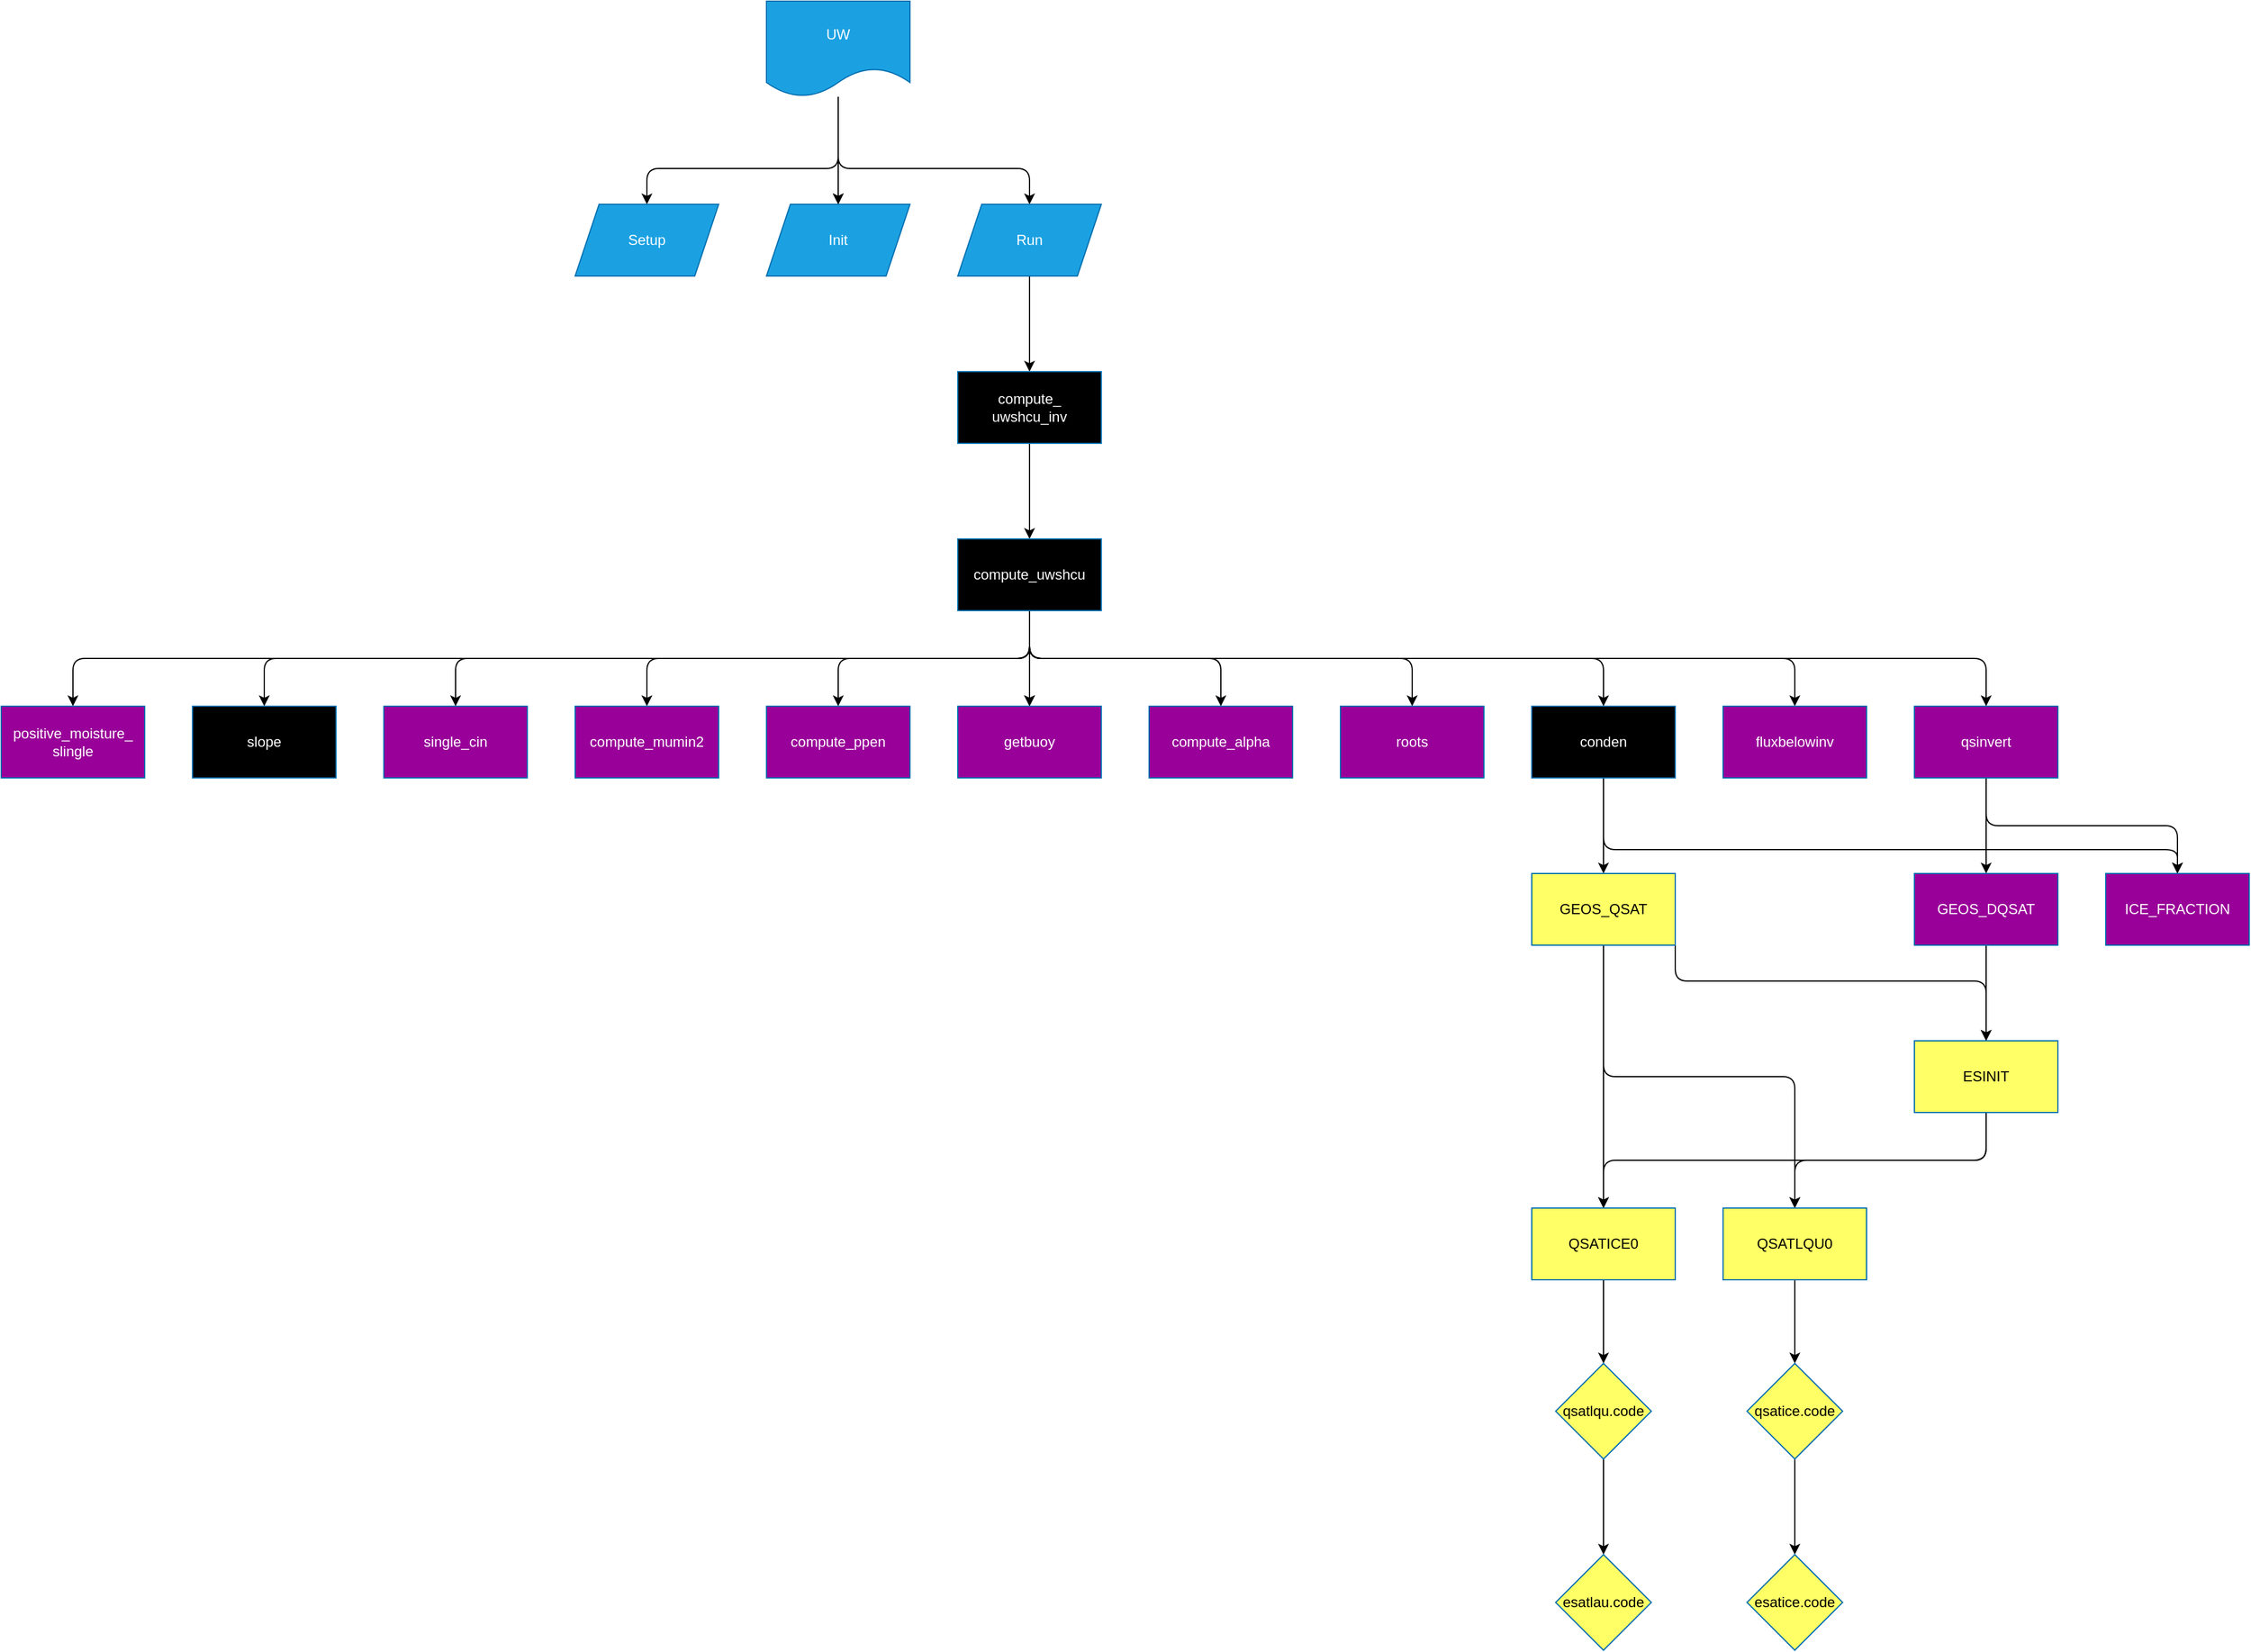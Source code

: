 <mxfile>
    <diagram name="Page-1" id="TWxsnh-rBOKwKERJ7GCM">
        <mxGraphModel dx="2141" dy="666" grid="1" gridSize="10" guides="1" tooltips="1" connect="1" arrows="1" fold="1" page="1" pageScale="1" pageWidth="850" pageHeight="1100" math="0" shadow="0">
            <root>
                <mxCell id="0"/>
                <mxCell id="1" parent="0"/>
                <mxCell id="65" value="" style="edgeStyle=none;html=1;" parent="1" source="63" target="64" edge="1">
                    <mxGeometry relative="1" as="geometry"/>
                </mxCell>
                <mxCell id="66" value="" style="edgeStyle=orthogonalEdgeStyle;html=1;" parent="1" source="63" target="64" edge="1">
                    <mxGeometry relative="1" as="geometry"/>
                </mxCell>
                <mxCell id="70" value="" style="edgeStyle=orthogonalEdgeStyle;html=1;" parent="1" target="69" edge="1">
                    <mxGeometry relative="1" as="geometry">
                        <mxPoint x="440" y="360" as="sourcePoint"/>
                        <Array as="points">
                            <mxPoint x="440" y="420"/>
                            <mxPoint x="280" y="420"/>
                        </Array>
                    </mxGeometry>
                </mxCell>
                <mxCell id="72" value="" style="edgeStyle=orthogonalEdgeStyle;html=1;" parent="1" target="71" edge="1">
                    <mxGeometry relative="1" as="geometry">
                        <mxPoint x="440" y="360" as="sourcePoint"/>
                        <Array as="points">
                            <mxPoint x="440" y="420"/>
                            <mxPoint x="600" y="420"/>
                        </Array>
                    </mxGeometry>
                </mxCell>
                <mxCell id="63" value="UW" style="shape=document;whiteSpace=wrap;html=1;boundedLbl=1;fillColor=#1ba1e2;fontColor=#ffffff;strokeColor=#006EAF;" parent="1" vertex="1">
                    <mxGeometry x="380" y="280" width="120" height="80" as="geometry"/>
                </mxCell>
                <mxCell id="64" value="Init" style="shape=parallelogram;perimeter=parallelogramPerimeter;whiteSpace=wrap;html=1;fixedSize=1;fillColor=#1ba1e2;strokeColor=#006EAF;fontColor=#ffffff;" parent="1" vertex="1">
                    <mxGeometry x="380" y="450" width="120" height="60" as="geometry"/>
                </mxCell>
                <mxCell id="69" value="Setup" style="shape=parallelogram;perimeter=parallelogramPerimeter;whiteSpace=wrap;html=1;fixedSize=1;fillColor=#1ba1e2;strokeColor=#006EAF;fontColor=#ffffff;" parent="1" vertex="1">
                    <mxGeometry x="220" y="450" width="120" height="60" as="geometry"/>
                </mxCell>
                <mxCell id="74" value="" style="edgeStyle=orthogonalEdgeStyle;html=1;" parent="1" source="71" target="73" edge="1">
                    <mxGeometry relative="1" as="geometry"/>
                </mxCell>
                <mxCell id="71" value="Run" style="shape=parallelogram;perimeter=parallelogramPerimeter;whiteSpace=wrap;html=1;fixedSize=1;fillColor=#1ba1e2;strokeColor=#006EAF;fontColor=#ffffff;" parent="1" vertex="1">
                    <mxGeometry x="540" y="450" width="120" height="60" as="geometry"/>
                </mxCell>
                <mxCell id="76" value="" style="edgeStyle=orthogonalEdgeStyle;html=1;" parent="1" source="73" target="75" edge="1">
                    <mxGeometry relative="1" as="geometry"/>
                </mxCell>
                <mxCell id="73" value="compute_ uwshcu_inv" style="whiteSpace=wrap;html=1;fillColor=#000000;strokeColor=#006EAF;fontColor=#ffffff;" parent="1" vertex="1">
                    <mxGeometry x="540" y="590" width="120" height="60" as="geometry"/>
                </mxCell>
                <mxCell id="78" value="" style="edgeStyle=orthogonalEdgeStyle;html=1;" parent="1" source="75" target="77" edge="1">
                    <mxGeometry relative="1" as="geometry"/>
                </mxCell>
                <mxCell id="80" value="" style="edgeStyle=orthogonalEdgeStyle;html=1;exitX=0.5;exitY=1;exitDx=0;exitDy=0;" parent="1" source="75" target="79" edge="1">
                    <mxGeometry relative="1" as="geometry"/>
                </mxCell>
                <mxCell id="82" value="" style="edgeStyle=orthogonalEdgeStyle;html=1;exitX=0.5;exitY=1;exitDx=0;exitDy=0;" parent="1" source="75" target="81" edge="1">
                    <mxGeometry relative="1" as="geometry"/>
                </mxCell>
                <mxCell id="83" value="" style="edgeStyle=orthogonalEdgeStyle;html=1;" parent="1" source="75" target="77" edge="1">
                    <mxGeometry relative="1" as="geometry"/>
                </mxCell>
                <mxCell id="87" value="" style="edgeStyle=orthogonalEdgeStyle;html=1;exitX=0.5;exitY=1;exitDx=0;exitDy=0;" parent="1" source="75" target="86" edge="1">
                    <mxGeometry relative="1" as="geometry"/>
                </mxCell>
                <mxCell id="89" value="" style="edgeStyle=orthogonalEdgeStyle;html=1;exitX=0.5;exitY=1;exitDx=0;exitDy=0;" parent="1" source="75" target="88" edge="1">
                    <mxGeometry relative="1" as="geometry"/>
                </mxCell>
                <mxCell id="91" value="" style="edgeStyle=orthogonalEdgeStyle;html=1;exitX=0.5;exitY=1;exitDx=0;exitDy=0;" parent="1" source="75" target="90" edge="1">
                    <mxGeometry relative="1" as="geometry"/>
                </mxCell>
                <mxCell id="93" value="" style="edgeStyle=orthogonalEdgeStyle;html=1;exitX=0.5;exitY=1;exitDx=0;exitDy=0;" parent="1" source="75" target="92" edge="1">
                    <mxGeometry relative="1" as="geometry"/>
                </mxCell>
                <mxCell id="95" value="" style="edgeStyle=orthogonalEdgeStyle;html=1;exitX=0.5;exitY=1;exitDx=0;exitDy=0;" parent="1" source="75" target="94" edge="1">
                    <mxGeometry relative="1" as="geometry"/>
                </mxCell>
                <mxCell id="97" value="" style="edgeStyle=orthogonalEdgeStyle;html=1;exitX=0.5;exitY=1;exitDx=0;exitDy=0;" parent="1" source="75" target="96" edge="1">
                    <mxGeometry relative="1" as="geometry"/>
                </mxCell>
                <mxCell id="99" value="" style="edgeStyle=orthogonalEdgeStyle;html=1;exitX=0.5;exitY=1;exitDx=0;exitDy=0;" parent="1" source="75" target="98" edge="1">
                    <mxGeometry relative="1" as="geometry"/>
                </mxCell>
                <mxCell id="101" value="" style="edgeStyle=orthogonalEdgeStyle;html=1;exitX=0.5;exitY=1;exitDx=0;exitDy=0;" parent="1" source="75" target="100" edge="1">
                    <mxGeometry relative="1" as="geometry"/>
                </mxCell>
                <mxCell id="75" value="compute_uwshcu" style="whiteSpace=wrap;html=1;fillColor=#000000;strokeColor=#006EAF;fontColor=#ffffff;" parent="1" vertex="1">
                    <mxGeometry x="540" y="730" width="120" height="60" as="geometry"/>
                </mxCell>
                <mxCell id="77" value="getbuoy&lt;br&gt;" style="whiteSpace=wrap;html=1;fillColor=#990099;strokeColor=#006EAF;fontColor=#ffffff;" parent="1" vertex="1">
                    <mxGeometry x="540" y="870" width="120" height="60" as="geometry"/>
                </mxCell>
                <mxCell id="79" value="compute_ppen" style="whiteSpace=wrap;html=1;fillColor=#990099;strokeColor=#006EAF;fontColor=#ffffff;" parent="1" vertex="1">
                    <mxGeometry x="380" y="870" width="120" height="60" as="geometry"/>
                </mxCell>
                <mxCell id="81" value="compute_alpha" style="whiteSpace=wrap;html=1;fillColor=#990099;strokeColor=#006EAF;fontColor=#ffffff;" parent="1" vertex="1">
                    <mxGeometry x="700" y="870" width="120" height="60" as="geometry"/>
                </mxCell>
                <mxCell id="86" value="compute_mumin2" style="whiteSpace=wrap;html=1;fillColor=#990099;strokeColor=#006EAF;fontColor=#ffffff;" parent="1" vertex="1">
                    <mxGeometry x="220" y="870" width="120" height="60" as="geometry"/>
                </mxCell>
                <mxCell id="88" value="roots" style="whiteSpace=wrap;html=1;fillColor=#990099;strokeColor=#006EAF;fontColor=#ffffff;" parent="1" vertex="1">
                    <mxGeometry x="860" y="870" width="120" height="60" as="geometry"/>
                </mxCell>
                <mxCell id="90" value="single_cin" style="whiteSpace=wrap;html=1;fillColor=#990099;strokeColor=#006EAF;fontColor=#ffffff;" parent="1" vertex="1">
                    <mxGeometry x="60" y="870" width="120" height="60" as="geometry"/>
                </mxCell>
                <mxCell id="109" value="" style="edgeStyle=orthogonalEdgeStyle;html=1;" parent="1" source="92" target="108" edge="1">
                    <mxGeometry relative="1" as="geometry"/>
                </mxCell>
                <mxCell id="112" value="" style="edgeStyle=orthogonalEdgeStyle;html=1;exitX=0.5;exitY=1;exitDx=0;exitDy=0;entryX=0.5;entryY=0;entryDx=0;entryDy=0;" parent="1" source="92" target="104" edge="1">
                    <mxGeometry relative="1" as="geometry">
                        <mxPoint x="1080" y="940" as="sourcePoint"/>
                        <mxPoint x="920" y="1020" as="targetPoint"/>
                        <Array as="points">
                            <mxPoint x="1080" y="990"/>
                            <mxPoint x="1560" y="990"/>
                        </Array>
                    </mxGeometry>
                </mxCell>
                <mxCell id="92" value="conden" style="whiteSpace=wrap;html=1;fillColor=#000000;strokeColor=#006EAF;fontColor=#ffffff;" parent="1" vertex="1">
                    <mxGeometry x="1020" y="870" width="120" height="60" as="geometry"/>
                </mxCell>
                <mxCell id="94" value="slope" style="whiteSpace=wrap;html=1;fillColor=#000000;strokeColor=#006EAF;fontColor=#ffffff;" parent="1" vertex="1">
                    <mxGeometry x="-100" y="870" width="120" height="60" as="geometry"/>
                </mxCell>
                <mxCell id="96" value="fluxbelowinv" style="whiteSpace=wrap;html=1;fillColor=#990099;strokeColor=#006EAF;fontColor=#ffffff;" parent="1" vertex="1">
                    <mxGeometry x="1180" y="870" width="120" height="60" as="geometry"/>
                </mxCell>
                <mxCell id="98" value="positive_moisture_ slingle" style="whiteSpace=wrap;html=1;fillColor=#990099;strokeColor=#006EAF;fontColor=#ffffff;" parent="1" vertex="1">
                    <mxGeometry x="-260" y="870" width="120" height="60" as="geometry"/>
                </mxCell>
                <mxCell id="103" value="" style="edgeStyle=orthogonalEdgeStyle;html=1;" parent="1" source="100" target="102" edge="1">
                    <mxGeometry relative="1" as="geometry"/>
                </mxCell>
                <mxCell id="105" value="" style="edgeStyle=orthogonalEdgeStyle;html=1;exitX=0.5;exitY=1;exitDx=0;exitDy=0;" parent="1" source="100" target="104" edge="1">
                    <mxGeometry relative="1" as="geometry"/>
                </mxCell>
                <mxCell id="100" value="qsinvert" style="whiteSpace=wrap;html=1;fillColor=#990099;strokeColor=#006EAF;fontColor=#ffffff;" parent="1" vertex="1">
                    <mxGeometry x="1340" y="870" width="120" height="60" as="geometry"/>
                </mxCell>
                <mxCell id="107" value="" style="edgeStyle=orthogonalEdgeStyle;html=1;" parent="1" source="102" target="106" edge="1">
                    <mxGeometry relative="1" as="geometry"/>
                </mxCell>
                <mxCell id="102" value="GEOS_DQSAT" style="whiteSpace=wrap;html=1;fillColor=#990099;strokeColor=#006EAF;fontColor=#ffffff;" parent="1" vertex="1">
                    <mxGeometry x="1340" y="1010" width="120" height="60" as="geometry"/>
                </mxCell>
                <mxCell id="104" value="ICE_FRACTION" style="whiteSpace=wrap;html=1;fillColor=#990099;strokeColor=#006EAF;fontColor=#ffffff;" parent="1" vertex="1">
                    <mxGeometry x="1500" y="1010" width="120" height="60" as="geometry"/>
                </mxCell>
                <mxCell id="115" value="" style="edgeStyle=orthogonalEdgeStyle;html=1;exitX=0.5;exitY=1;exitDx=0;exitDy=0;" parent="1" source="106" target="114" edge="1">
                    <mxGeometry relative="1" as="geometry"/>
                </mxCell>
                <mxCell id="117" value="" style="edgeStyle=orthogonalEdgeStyle;html=1;exitX=0.5;exitY=1;exitDx=0;exitDy=0;" parent="1" source="106" target="116" edge="1">
                    <mxGeometry relative="1" as="geometry"/>
                </mxCell>
                <mxCell id="106" value="ESINIT" style="whiteSpace=wrap;html=1;fillColor=#FFFF66;strokeColor=#006EAF;fontColor=#000000;" parent="1" vertex="1">
                    <mxGeometry x="1340" y="1150" width="120" height="60" as="geometry"/>
                </mxCell>
                <mxCell id="113" style="edgeStyle=orthogonalEdgeStyle;html=1;exitX=1;exitY=0.5;exitDx=0;exitDy=0;" parent="1" source="108" target="106" edge="1">
                    <mxGeometry relative="1" as="geometry">
                        <Array as="points">
                            <mxPoint x="1140" y="1100"/>
                            <mxPoint x="1400" y="1100"/>
                        </Array>
                    </mxGeometry>
                </mxCell>
                <mxCell id="118" style="edgeStyle=orthogonalEdgeStyle;html=1;exitX=0.5;exitY=1;exitDx=0;exitDy=0;" parent="1" source="108" target="114" edge="1">
                    <mxGeometry relative="1" as="geometry"/>
                </mxCell>
                <mxCell id="119" style="edgeStyle=orthogonalEdgeStyle;html=1;exitX=0.5;exitY=1;exitDx=0;exitDy=0;entryX=0.5;entryY=0;entryDx=0;entryDy=0;" parent="1" source="108" target="116" edge="1">
                    <mxGeometry relative="1" as="geometry"/>
                </mxCell>
                <mxCell id="108" value="GEOS_QSAT" style="whiteSpace=wrap;html=1;fillColor=#FFFF66;strokeColor=#006EAF;fontColor=#000000;" parent="1" vertex="1">
                    <mxGeometry x="1020" y="1010" width="120" height="60" as="geometry"/>
                </mxCell>
                <mxCell id="121" value="" style="edgeStyle=orthogonalEdgeStyle;html=1;" parent="1" source="114" target="120" edge="1">
                    <mxGeometry relative="1" as="geometry"/>
                </mxCell>
                <mxCell id="114" value="QSATICE0" style="whiteSpace=wrap;html=1;fillColor=#FFFF66;strokeColor=#006EAF;fontColor=#000000;" parent="1" vertex="1">
                    <mxGeometry x="1020" y="1290" width="120" height="60" as="geometry"/>
                </mxCell>
                <mxCell id="125" value="" style="edgeStyle=orthogonalEdgeStyle;html=1;" parent="1" source="116" target="124" edge="1">
                    <mxGeometry relative="1" as="geometry"/>
                </mxCell>
                <mxCell id="116" value="QSATLQU0" style="whiteSpace=wrap;html=1;fillColor=#FFFF66;strokeColor=#006EAF;fontColor=#000000;" parent="1" vertex="1">
                    <mxGeometry x="1180" y="1290" width="120" height="60" as="geometry"/>
                </mxCell>
                <mxCell id="123" value="" style="edgeStyle=orthogonalEdgeStyle;html=1;" parent="1" source="120" target="122" edge="1">
                    <mxGeometry relative="1" as="geometry"/>
                </mxCell>
                <mxCell id="120" value="qsatlqu.code" style="rhombus;whiteSpace=wrap;html=1;fillColor=#FFFF66;strokeColor=#006EAF;fontColor=#000000;" parent="1" vertex="1">
                    <mxGeometry x="1040" y="1420" width="80" height="80" as="geometry"/>
                </mxCell>
                <mxCell id="122" value="esatlau.code" style="rhombus;whiteSpace=wrap;html=1;fillColor=#FFFF66;strokeColor=#006EAF;fontColor=#000000;" parent="1" vertex="1">
                    <mxGeometry x="1040" y="1580" width="80" height="80" as="geometry"/>
                </mxCell>
                <mxCell id="127" value="" style="edgeStyle=orthogonalEdgeStyle;html=1;" parent="1" source="124" target="126" edge="1">
                    <mxGeometry relative="1" as="geometry"/>
                </mxCell>
                <mxCell id="124" value="qsatice.code" style="rhombus;whiteSpace=wrap;html=1;fillColor=#FFFF66;strokeColor=#006EAF;fontColor=#000000;" parent="1" vertex="1">
                    <mxGeometry x="1200" y="1420" width="80" height="80" as="geometry"/>
                </mxCell>
                <mxCell id="126" value="esatice.code" style="rhombus;whiteSpace=wrap;html=1;fillColor=#FFFF66;strokeColor=#006EAF;fontColor=#000000;" parent="1" vertex="1">
                    <mxGeometry x="1200" y="1580" width="80" height="80" as="geometry"/>
                </mxCell>
            </root>
        </mxGraphModel>
    </diagram>
</mxfile>